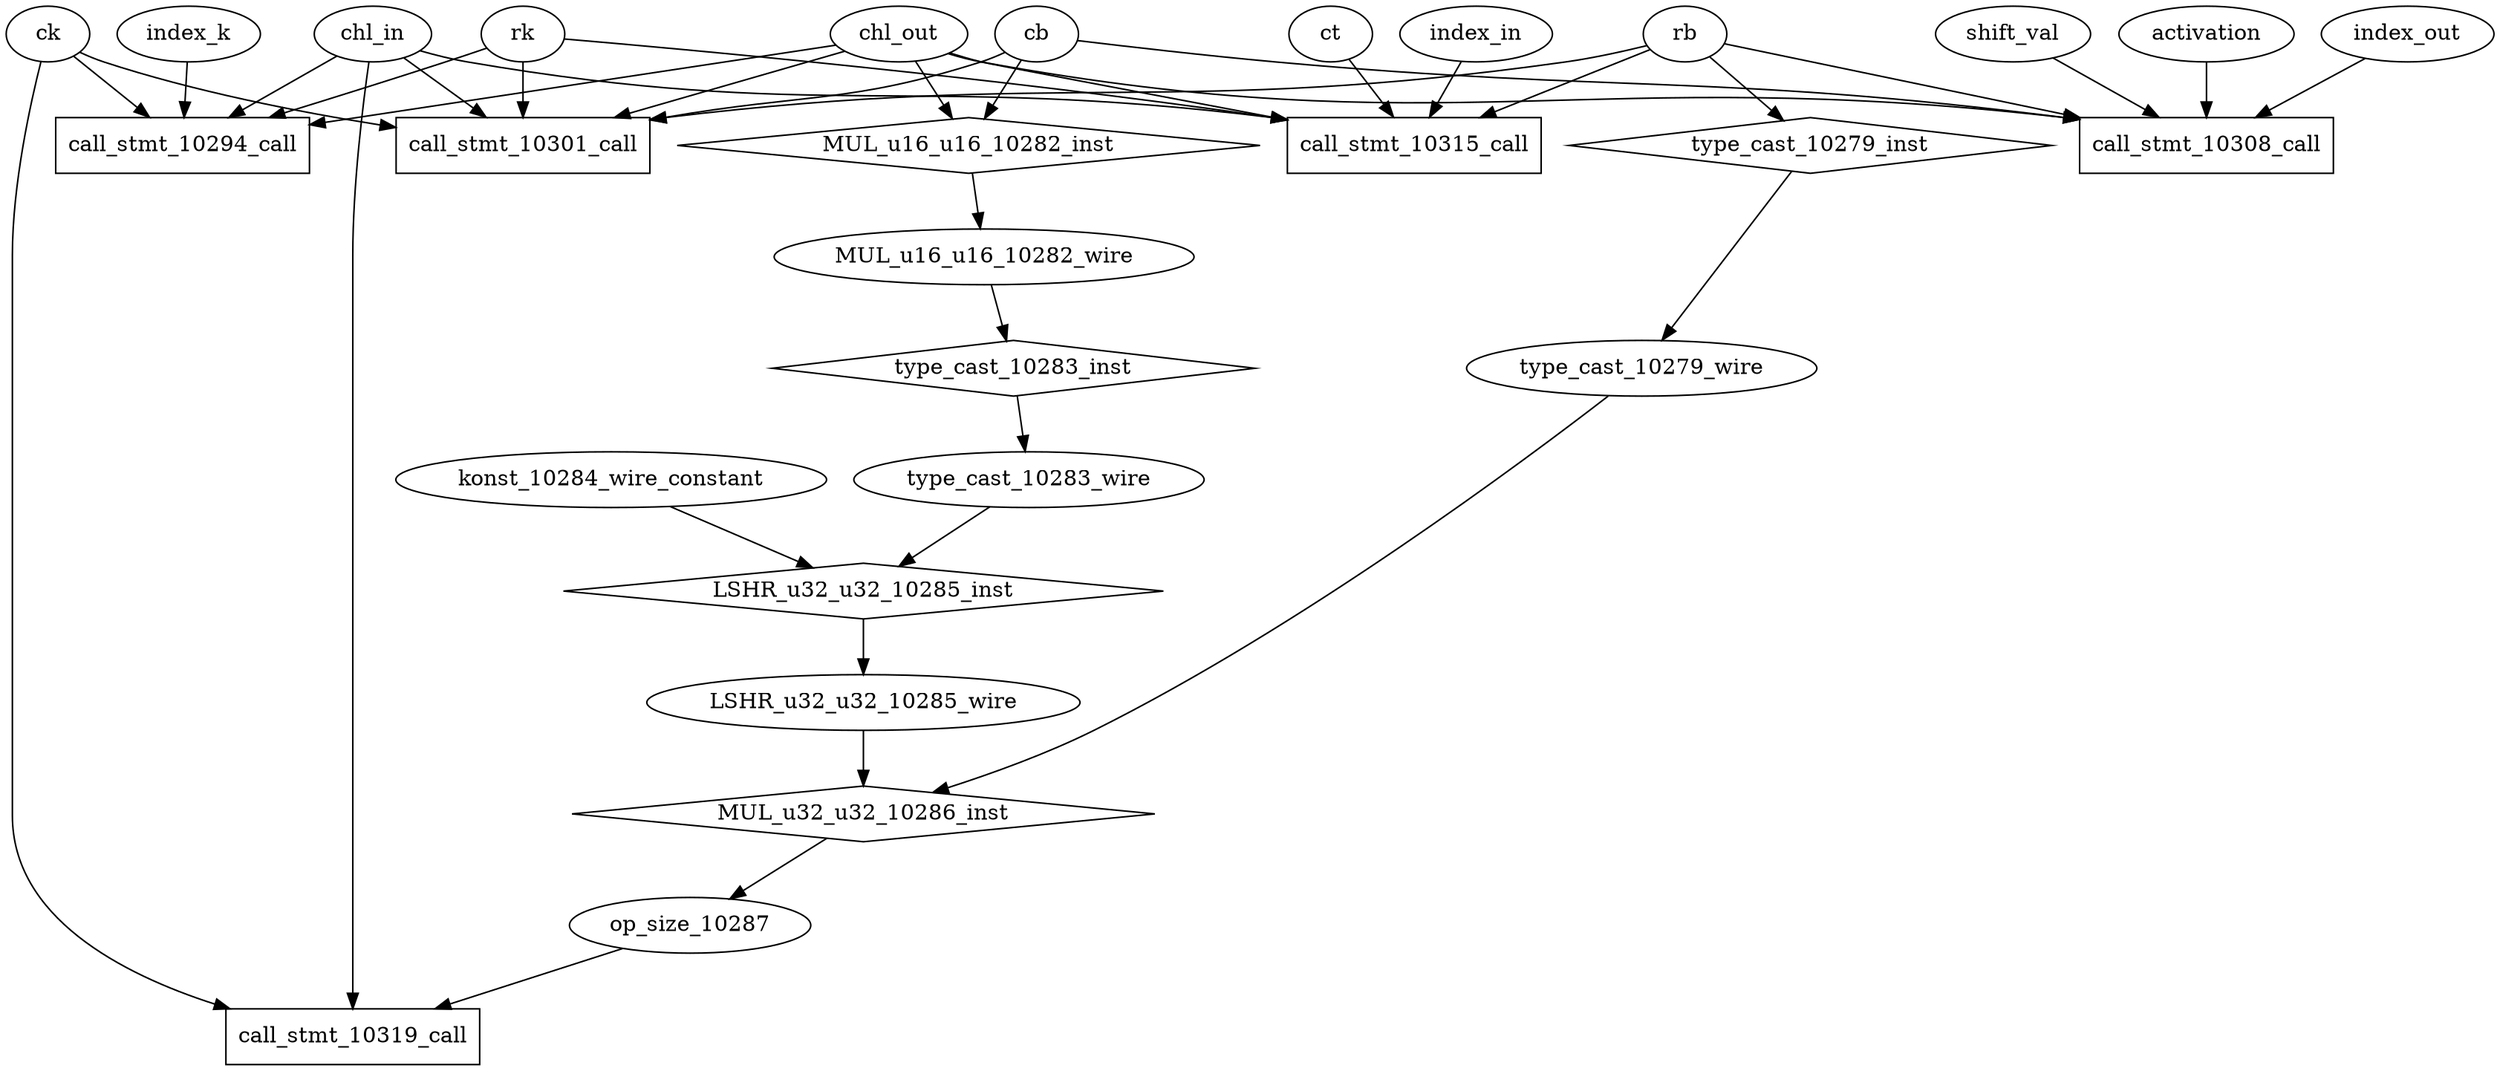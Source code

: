 digraph data_path {
  LSHR_u32_u32_10285_wire [shape=ellipse];
  MUL_u16_u16_10282_wire [shape=ellipse];
  konst_10284_wire_constant [shape=ellipse];
  op_size_10287 [shape=ellipse];
  type_cast_10279_wire [shape=ellipse];
  type_cast_10283_wire [shape=ellipse];
  LSHR_u32_u32_10285_inst [shape=diamond];
type_cast_10283_wire  -> LSHR_u32_u32_10285_inst;
konst_10284_wire_constant  -> LSHR_u32_u32_10285_inst;
LSHR_u32_u32_10285_inst -> LSHR_u32_u32_10285_wire;
  MUL_u16_u16_10282_inst [shape=diamond];
cb  -> MUL_u16_u16_10282_inst;
chl_out  -> MUL_u16_u16_10282_inst;
MUL_u16_u16_10282_inst -> MUL_u16_u16_10282_wire;
  MUL_u32_u32_10286_inst [shape=diamond];
type_cast_10279_wire  -> MUL_u32_u32_10286_inst;
LSHR_u32_u32_10285_wire  -> MUL_u32_u32_10286_inst;
MUL_u32_u32_10286_inst -> op_size_10287;
  call_stmt_10294_call [shape=rectangle];
chl_in  -> call_stmt_10294_call;
chl_out  -> call_stmt_10294_call;
rk  -> call_stmt_10294_call;
ck  -> call_stmt_10294_call;
index_k  -> call_stmt_10294_call;
  call_stmt_10301_call [shape=rectangle];
rb  -> call_stmt_10301_call;
cb  -> call_stmt_10301_call;
chl_in  -> call_stmt_10301_call;
chl_out  -> call_stmt_10301_call;
rk  -> call_stmt_10301_call;
ck  -> call_stmt_10301_call;
  call_stmt_10308_call [shape=rectangle];
rb  -> call_stmt_10308_call;
cb  -> call_stmt_10308_call;
chl_out  -> call_stmt_10308_call;
shift_val  -> call_stmt_10308_call;
activation  -> call_stmt_10308_call;
index_out  -> call_stmt_10308_call;
  call_stmt_10315_call [shape=rectangle];
rb  -> call_stmt_10315_call;
ct  -> call_stmt_10315_call;
chl_in  -> call_stmt_10315_call;
chl_out  -> call_stmt_10315_call;
rk  -> call_stmt_10315_call;
index_in  -> call_stmt_10315_call;
  call_stmt_10319_call [shape=rectangle];
chl_in  -> call_stmt_10319_call;
ck  -> call_stmt_10319_call;
op_size_10287  -> call_stmt_10319_call;
  type_cast_10279_inst [shape=diamond];
rb  -> type_cast_10279_inst;
type_cast_10279_inst -> type_cast_10279_wire;
  type_cast_10283_inst [shape=diamond];
MUL_u16_u16_10282_wire  -> type_cast_10283_inst;
type_cast_10283_inst -> type_cast_10283_wire;
}
